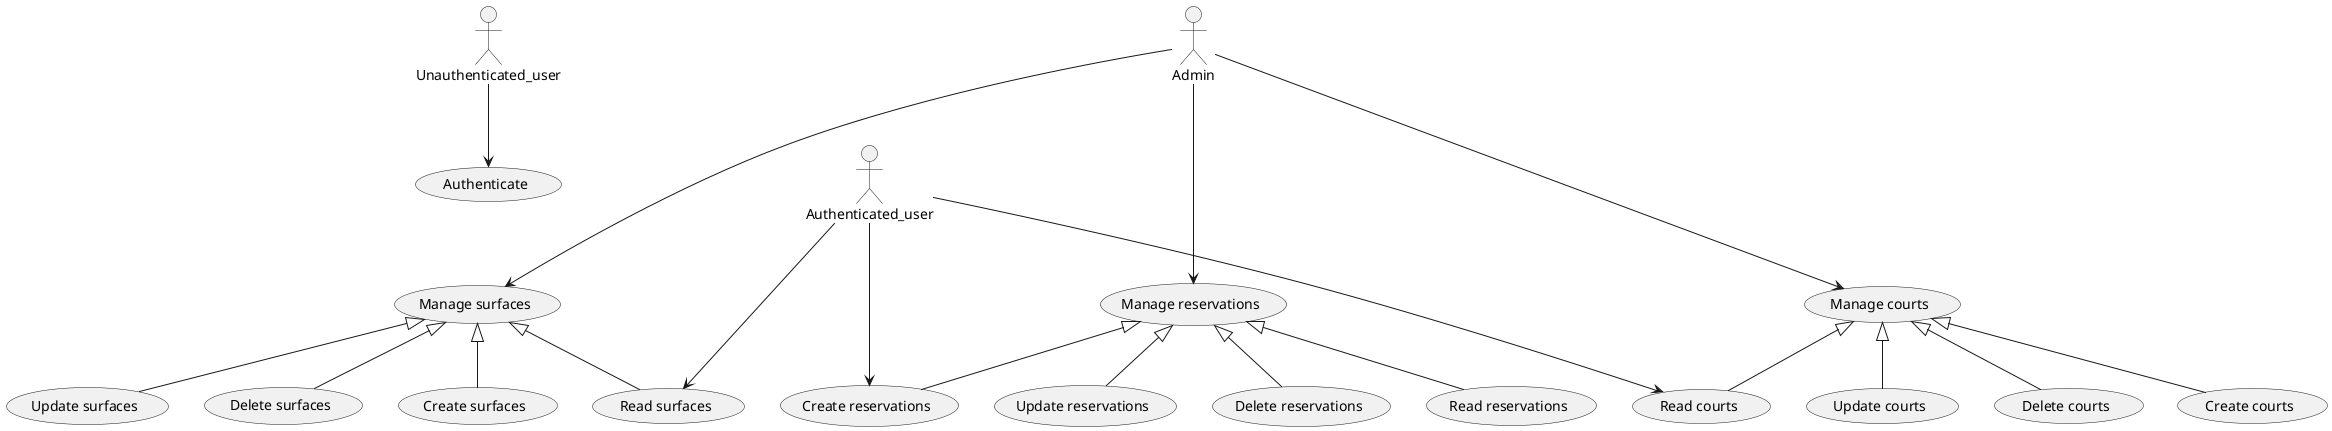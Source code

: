 @startuml
Unauthenticated_user --> (Authenticate)

(Manage courts) <|-- (Read courts)
(Manage courts) <|-- (Create courts)
(Manage courts) <|-- (Update courts)
(Manage courts) <|-- (Delete courts)

(Manage surfaces) <|-- (Read surfaces)
(Manage surfaces) <|-- (Create surfaces)
(Manage surfaces) <|-- (Update surfaces)
(Manage surfaces) <|-- (Delete surfaces)

(Manage reservations) <|-- (Read reservations)
(Manage reservations) <|-- (Create reservations)
(Manage reservations) <|-- (Update reservations)
(Manage reservations) <|-- (Delete reservations)


Authenticated_user ---> (Read courts)
Authenticated_user ---> (Create reservations)
Authenticated_user ---> (Read surfaces)

Admin ---> (Manage reservations)
Admin ---> (Manage surfaces)
Admin ---> (Manage courts)
@enduml